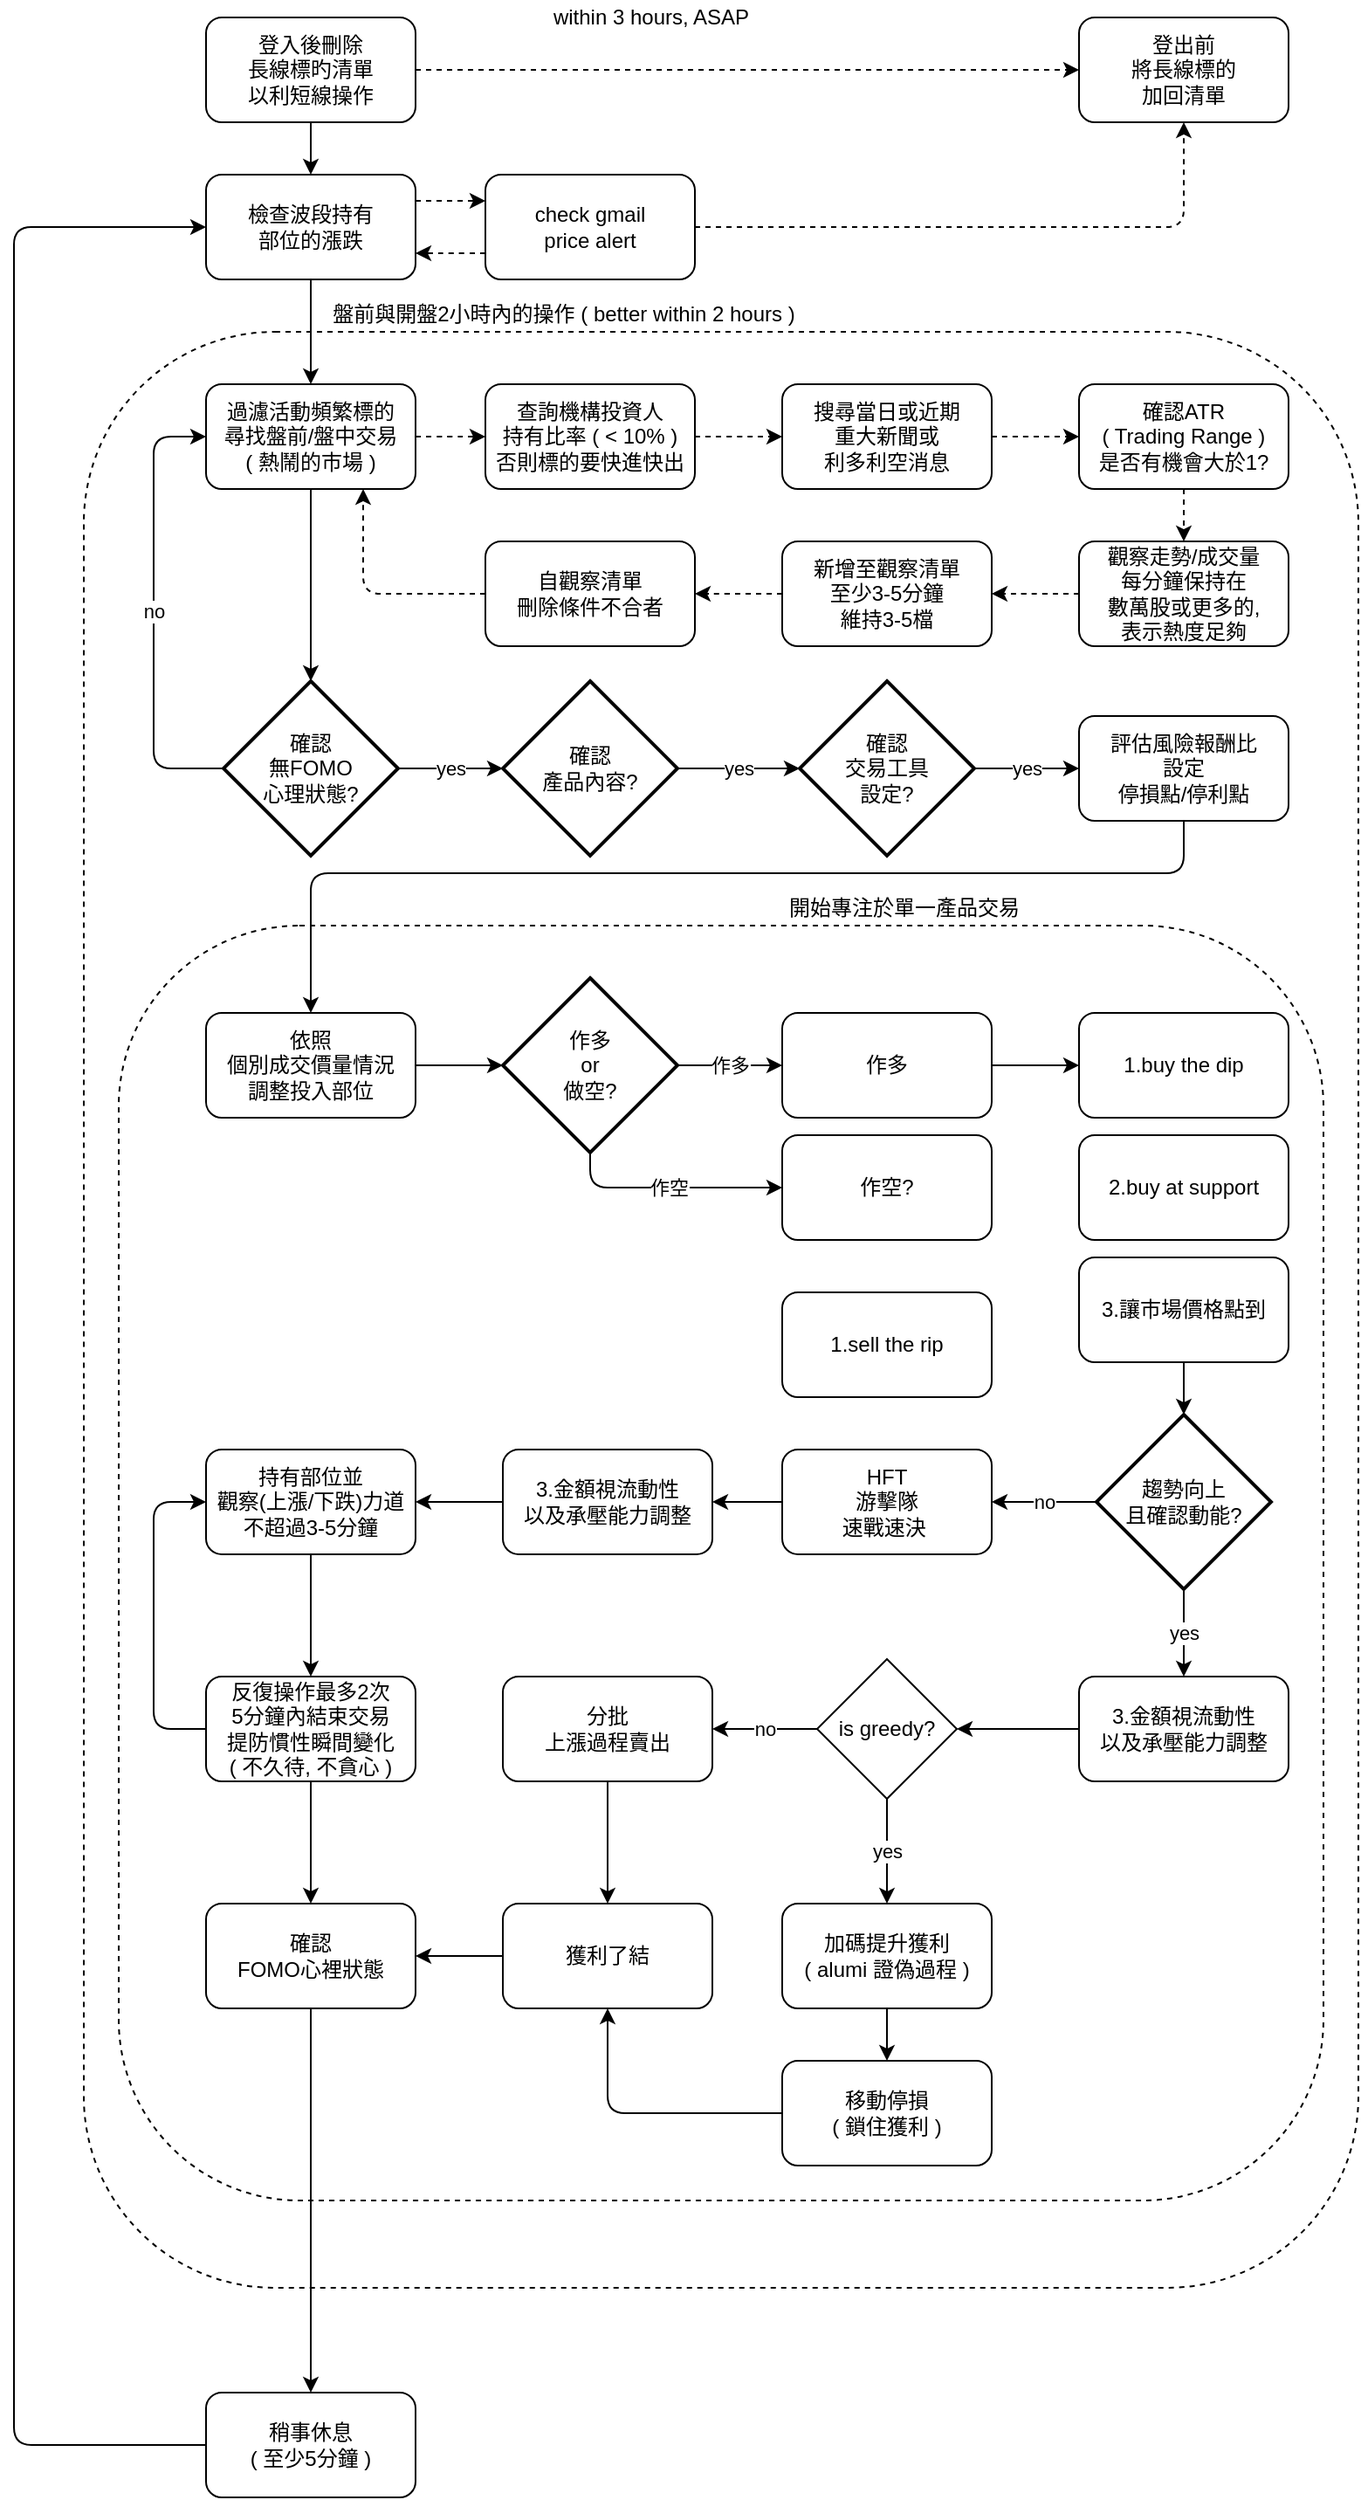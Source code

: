 <mxfile version="14.8.3" type="device" pages="2"><diagram id="2W2IRHp-vWOM0x0aQLfi" name="US day-trade"><mxGraphModel dx="830" dy="534" grid="1" gridSize="10" guides="1" tooltips="1" connect="1" arrows="1" fold="1" page="1" pageScale="1" pageWidth="827" pageHeight="1169" math="0" shadow="0"><root><mxCell id="0"/><mxCell id="1" parent="0"/><mxCell id="skBQHpanSOeN_9HQ8_Ik-58" value="" style="rounded=1;whiteSpace=wrap;html=1;dashed=1;" parent="1" vertex="1"><mxGeometry x="70" y="200" width="730" height="1120" as="geometry"/></mxCell><mxCell id="skBQHpanSOeN_9HQ8_Ik-55" value="" style="rounded=1;whiteSpace=wrap;html=1;dashed=1;" parent="1" vertex="1"><mxGeometry x="90" y="540" width="690" height="730" as="geometry"/></mxCell><mxCell id="skBQHpanSOeN_9HQ8_Ik-1" value="過濾活動頻繁標的&lt;br&gt;尋找盤前/盤中交易&lt;br&gt;( 熱鬧的市場 )&lt;br&gt;" style="rounded=1;whiteSpace=wrap;html=1;" parent="1" vertex="1"><mxGeometry x="140" y="230" width="120" height="60" as="geometry"/></mxCell><mxCell id="skBQHpanSOeN_9HQ8_Ik-2" value="登出前&lt;br&gt;將長線標的&lt;br&gt;加回清單" style="rounded=1;whiteSpace=wrap;html=1;" parent="1" vertex="1"><mxGeometry x="640" y="20" width="120" height="60" as="geometry"/></mxCell><mxCell id="skBQHpanSOeN_9HQ8_Ik-3" value="登入後刪除&lt;br&gt;長線標旳清單&lt;br&gt;以利短線操作" style="rounded=1;whiteSpace=wrap;html=1;" parent="1" vertex="1"><mxGeometry x="140" y="20" width="120" height="60" as="geometry"/></mxCell><mxCell id="skBQHpanSOeN_9HQ8_Ik-4" value="" style="edgeStyle=elbowEdgeStyle;elbow=horizontal;endArrow=classic;html=1;exitX=0.5;exitY=1;exitDx=0;exitDy=0;entryX=0.5;entryY=0;entryDx=0;entryDy=0;" parent="1" source="skBQHpanSOeN_9HQ8_Ik-3" target="skBQHpanSOeN_9HQ8_Ik-11" edge="1"><mxGeometry width="50" height="50" relative="1" as="geometry"><mxPoint x="330" y="160" as="sourcePoint"/><mxPoint x="380" y="110" as="targetPoint"/></mxGeometry></mxCell><mxCell id="skBQHpanSOeN_9HQ8_Ik-5" value="查詢機構投資人&lt;br&gt;持有比率 ( &amp;lt; 10% )&lt;br&gt;否則標的要快進快出" style="rounded=1;whiteSpace=wrap;html=1;" parent="1" vertex="1"><mxGeometry x="300" y="230" width="120" height="60" as="geometry"/></mxCell><mxCell id="skBQHpanSOeN_9HQ8_Ik-6" value="" style="edgeStyle=elbowEdgeStyle;elbow=horizontal;endArrow=classic;html=1;dashed=1;" parent="1" source="skBQHpanSOeN_9HQ8_Ik-1" target="skBQHpanSOeN_9HQ8_Ik-5" edge="1"><mxGeometry width="50" height="50" relative="1" as="geometry"><mxPoint x="199.67" y="220" as="sourcePoint"/><mxPoint x="199.67" y="260" as="targetPoint"/></mxGeometry></mxCell><mxCell id="skBQHpanSOeN_9HQ8_Ik-7" value="搜尋當日或近期&lt;br&gt;重大新聞或&lt;br&gt;利多利空消息" style="rounded=1;whiteSpace=wrap;html=1;" parent="1" vertex="1"><mxGeometry x="470" y="230" width="120" height="60" as="geometry"/></mxCell><mxCell id="skBQHpanSOeN_9HQ8_Ik-8" value="" style="edgeStyle=elbowEdgeStyle;elbow=vertical;endArrow=classic;html=1;exitX=1;exitY=0.5;exitDx=0;exitDy=0;dashed=1;" parent="1" source="skBQHpanSOeN_9HQ8_Ik-5" target="skBQHpanSOeN_9HQ8_Ik-7" edge="1"><mxGeometry width="50" height="50" relative="1" as="geometry"><mxPoint x="209.663" y="410" as="sourcePoint"/><mxPoint x="209.663" y="450" as="targetPoint"/></mxGeometry></mxCell><mxCell id="skBQHpanSOeN_9HQ8_Ik-9" value="確認ATR&lt;br&gt;( Trading Range )&lt;br&gt;是否有機會大於1?" style="rounded=1;whiteSpace=wrap;html=1;" parent="1" vertex="1"><mxGeometry x="640" y="230" width="120" height="60" as="geometry"/></mxCell><mxCell id="skBQHpanSOeN_9HQ8_Ik-10" value="" style="edgeStyle=elbowEdgeStyle;elbow=horizontal;endArrow=classic;html=1;entryX=0;entryY=0.5;entryDx=0;entryDy=0;dashed=1;" parent="1" source="skBQHpanSOeN_9HQ8_Ik-7" target="skBQHpanSOeN_9HQ8_Ik-9" edge="1"><mxGeometry width="50" height="50" relative="1" as="geometry"><mxPoint x="209.663" y="510" as="sourcePoint"/><mxPoint x="209.663" y="550" as="targetPoint"/><Array as="points"><mxPoint x="600" y="260"/></Array></mxGeometry></mxCell><mxCell id="skBQHpanSOeN_9HQ8_Ik-11" value="檢查波段持有&lt;br&gt;部位的漲跌" style="rounded=1;whiteSpace=wrap;html=1;" parent="1" vertex="1"><mxGeometry x="140" y="110" width="120" height="60" as="geometry"/></mxCell><mxCell id="skBQHpanSOeN_9HQ8_Ik-12" value="" style="edgeStyle=elbowEdgeStyle;elbow=horizontal;endArrow=classic;html=1;dashed=1;" parent="1" source="skBQHpanSOeN_9HQ8_Ik-9" target="skBQHpanSOeN_9HQ8_Ik-13" edge="1"><mxGeometry width="50" height="50" relative="1" as="geometry"><mxPoint x="219.67" y="610" as="sourcePoint"/><mxPoint x="219.67" y="650" as="targetPoint"/><Array as="points"><mxPoint x="700" y="350"/></Array></mxGeometry></mxCell><mxCell id="skBQHpanSOeN_9HQ8_Ik-13" value="觀察走勢/成交量&lt;br&gt;每分鐘保持在&lt;br&gt;數萬股或更多的,&lt;br&gt;表示熱度足夠" style="rounded=1;whiteSpace=wrap;html=1;" parent="1" vertex="1"><mxGeometry x="640" y="320" width="120" height="60" as="geometry"/></mxCell><mxCell id="skBQHpanSOeN_9HQ8_Ik-15" value="新增至觀察清單&lt;br&gt;至少3-5分鐘&lt;br&gt;維持3-5檔" style="rounded=1;whiteSpace=wrap;html=1;" parent="1" vertex="1"><mxGeometry x="470" y="320" width="120" height="60" as="geometry"/></mxCell><mxCell id="skBQHpanSOeN_9HQ8_Ik-17" value="依照&lt;br&gt;個別成交價量情況&lt;br&gt;調整投入部位" style="rounded=1;whiteSpace=wrap;html=1;" parent="1" vertex="1"><mxGeometry x="140" y="590" width="120" height="60" as="geometry"/></mxCell><mxCell id="skBQHpanSOeN_9HQ8_Ik-19" value="作多" style="rounded=1;whiteSpace=wrap;html=1;" parent="1" vertex="1"><mxGeometry x="470" y="590" width="120" height="60" as="geometry"/></mxCell><mxCell id="skBQHpanSOeN_9HQ8_Ik-20" value="作多&lt;br&gt;or&lt;br&gt;做空?" style="strokeWidth=2;html=1;shape=mxgraph.flowchart.decision;whiteSpace=wrap;" parent="1" vertex="1"><mxGeometry x="310" y="570" width="100" height="100" as="geometry"/></mxCell><mxCell id="skBQHpanSOeN_9HQ8_Ik-21" value="" style="edgeStyle=elbowEdgeStyle;elbow=horizontal;endArrow=classic;html=1;entryX=0;entryY=0.5;entryDx=0;entryDy=0;entryPerimeter=0;" parent="1" source="skBQHpanSOeN_9HQ8_Ik-17" target="skBQHpanSOeN_9HQ8_Ik-20" edge="1"><mxGeometry width="50" height="50" relative="1" as="geometry"><mxPoint x="210" y="560" as="sourcePoint"/><mxPoint x="210" y="600" as="targetPoint"/><Array as="points"><mxPoint x="209.67" y="620"/></Array></mxGeometry></mxCell><mxCell id="skBQHpanSOeN_9HQ8_Ik-22" value="作空" style="edgeStyle=elbowEdgeStyle;elbow=horizontal;endArrow=classic;html=1;exitX=0.5;exitY=1;exitDx=0;exitDy=0;exitPerimeter=0;startArrow=none;entryX=0;entryY=0.5;entryDx=0;entryDy=0;" parent="1" source="skBQHpanSOeN_9HQ8_Ik-20" target="skBQHpanSOeN_9HQ8_Ik-24" edge="1"><mxGeometry width="50" height="50" relative="1" as="geometry"><mxPoint x="220" y="640" as="sourcePoint"/><mxPoint x="360" y="530" as="targetPoint"/><Array as="points"><mxPoint x="360" y="700"/><mxPoint x="520" y="530"/></Array></mxGeometry></mxCell><mxCell id="skBQHpanSOeN_9HQ8_Ik-23" value="作多" style="edgeStyle=elbowEdgeStyle;elbow=horizontal;endArrow=classic;html=1;startArrow=none;exitX=1;exitY=0.5;exitDx=0;exitDy=0;exitPerimeter=0;" parent="1" source="skBQHpanSOeN_9HQ8_Ik-20" target="skBQHpanSOeN_9HQ8_Ik-19" edge="1"><mxGeometry width="50" height="50" relative="1" as="geometry"><mxPoint x="480" y="610" as="sourcePoint"/><mxPoint x="470" y="510" as="targetPoint"/><Array as="points"><mxPoint x="460" y="620"/></Array></mxGeometry></mxCell><mxCell id="skBQHpanSOeN_9HQ8_Ik-26" value="1.buy the dip" style="rounded=1;whiteSpace=wrap;html=1;" parent="1" vertex="1"><mxGeometry x="640" y="590" width="120" height="60" as="geometry"/></mxCell><mxCell id="skBQHpanSOeN_9HQ8_Ik-27" value="2.buy at support" style="rounded=1;whiteSpace=wrap;html=1;" parent="1" vertex="1"><mxGeometry x="640" y="660" width="120" height="60" as="geometry"/></mxCell><mxCell id="skBQHpanSOeN_9HQ8_Ik-28" value="3.讓市場價格點到" style="rounded=1;whiteSpace=wrap;html=1;" parent="1" vertex="1"><mxGeometry x="640" y="730" width="120" height="60" as="geometry"/></mxCell><mxCell id="skBQHpanSOeN_9HQ8_Ik-29" value="" style="edgeStyle=elbowEdgeStyle;elbow=vertical;endArrow=classic;html=1;exitX=1;exitY=0.5;exitDx=0;exitDy=0;" parent="1" source="skBQHpanSOeN_9HQ8_Ik-19" target="skBQHpanSOeN_9HQ8_Ik-26" edge="1"><mxGeometry width="50" height="50" relative="1" as="geometry"><mxPoint x="220" y="360" as="sourcePoint"/><mxPoint x="680" y="510" as="targetPoint"/><Array as="points"><mxPoint x="700" y="620"/></Array></mxGeometry></mxCell><mxCell id="skBQHpanSOeN_9HQ8_Ik-30" value="持有部位並&lt;br&gt;觀察(上漲/下跌)力道&lt;br&gt;不超過3-5分鐘" style="rounded=1;whiteSpace=wrap;html=1;" parent="1" vertex="1"><mxGeometry x="140" y="840" width="120" height="60" as="geometry"/></mxCell><mxCell id="skBQHpanSOeN_9HQ8_Ik-31" value="" style="edgeStyle=elbowEdgeStyle;elbow=horizontal;endArrow=classic;html=1;exitX=0.5;exitY=1;exitDx=0;exitDy=0;" parent="1" source="skBQHpanSOeN_9HQ8_Ik-28" target="VhhBP-Niib41JX8jMxsJ-1" edge="1"><mxGeometry width="50" height="50" relative="1" as="geometry"><mxPoint x="199.83" y="650" as="sourcePoint"/><mxPoint x="260" y="670" as="targetPoint"/><Array as="points"><mxPoint x="700" y="860"/></Array></mxGeometry></mxCell><mxCell id="skBQHpanSOeN_9HQ8_Ik-32" value="HFT&lt;br&gt;游擊隊&lt;br&gt;速戰速決&amp;nbsp;" style="rounded=1;whiteSpace=wrap;html=1;" parent="1" vertex="1"><mxGeometry x="470" y="840" width="120" height="60" as="geometry"/></mxCell><mxCell id="skBQHpanSOeN_9HQ8_Ik-33" value="分批&lt;br&gt;上漲過程賣出" style="rounded=1;whiteSpace=wrap;html=1;" parent="1" vertex="1"><mxGeometry x="310" y="970" width="120" height="60" as="geometry"/></mxCell><mxCell id="skBQHpanSOeN_9HQ8_Ik-34" value="" style="edgeStyle=elbowEdgeStyle;elbow=vertical;endArrow=classic;html=1;entryX=1;entryY=0.5;entryDx=0;entryDy=0;" parent="1" source="skBQHpanSOeN_9HQ8_Ik-32" target="VhhBP-Niib41JX8jMxsJ-7" edge="1"><mxGeometry width="50" height="50" relative="1" as="geometry"><mxPoint x="360" y="820" as="sourcePoint"/><mxPoint x="420" y="790" as="targetPoint"/><Array as="points"/></mxGeometry></mxCell><mxCell id="skBQHpanSOeN_9HQ8_Ik-35" value="3.金額視流動性&lt;br&gt;以及承壓能力調整" style="rounded=1;whiteSpace=wrap;html=1;" parent="1" vertex="1"><mxGeometry x="640" y="970" width="120" height="60" as="geometry"/></mxCell><mxCell id="skBQHpanSOeN_9HQ8_Ik-24" value="作空?" style="rounded=1;whiteSpace=wrap;html=1;" parent="1" vertex="1"><mxGeometry x="470" y="660" width="120" height="60" as="geometry"/></mxCell><mxCell id="skBQHpanSOeN_9HQ8_Ik-37" value="" style="edgeStyle=elbowEdgeStyle;elbow=horizontal;endArrow=classic;html=1;exitX=1;exitY=0.5;exitDx=0;exitDy=0;entryX=0;entryY=0.5;entryDx=0;entryDy=0;dashed=1;" parent="1" source="skBQHpanSOeN_9HQ8_Ik-3" target="skBQHpanSOeN_9HQ8_Ik-2" edge="1"><mxGeometry width="50" height="50" relative="1" as="geometry"><mxPoint x="210" y="90" as="sourcePoint"/><mxPoint x="210" y="130" as="targetPoint"/></mxGeometry></mxCell><mxCell id="skBQHpanSOeN_9HQ8_Ik-40" value="自觀察清單&lt;br&gt;刪除條件不合者" style="rounded=1;whiteSpace=wrap;html=1;" parent="1" vertex="1"><mxGeometry x="300" y="320" width="120" height="60" as="geometry"/></mxCell><mxCell id="skBQHpanSOeN_9HQ8_Ik-41" value="" style="edgeStyle=elbowEdgeStyle;elbow=horizontal;endArrow=classic;html=1;entryX=1;entryY=0.5;entryDx=0;entryDy=0;dashed=1;exitX=0;exitY=0.5;exitDx=0;exitDy=0;" parent="1" source="skBQHpanSOeN_9HQ8_Ik-13" target="skBQHpanSOeN_9HQ8_Ik-15" edge="1"><mxGeometry width="50" height="50" relative="1" as="geometry"><mxPoint x="600" y="270" as="sourcePoint"/><mxPoint x="640" y="270" as="targetPoint"/><Array as="points"><mxPoint x="610" y="340"/></Array></mxGeometry></mxCell><mxCell id="skBQHpanSOeN_9HQ8_Ik-42" value="" style="edgeStyle=elbowEdgeStyle;elbow=horizontal;endArrow=classic;html=1;dashed=1;exitX=0;exitY=0.5;exitDx=0;exitDy=0;" parent="1" source="skBQHpanSOeN_9HQ8_Ik-15" target="skBQHpanSOeN_9HQ8_Ik-40" edge="1"><mxGeometry width="50" height="50" relative="1" as="geometry"><mxPoint x="480" y="430" as="sourcePoint"/><mxPoint x="600" y="360" as="targetPoint"/><Array as="points"><mxPoint x="430" y="350"/></Array></mxGeometry></mxCell><mxCell id="skBQHpanSOeN_9HQ8_Ik-43" value="" style="edgeStyle=elbowEdgeStyle;elbow=horizontal;endArrow=classic;html=1;dashed=1;exitX=0;exitY=0.5;exitDx=0;exitDy=0;entryX=0.75;entryY=1;entryDx=0;entryDy=0;" parent="1" source="skBQHpanSOeN_9HQ8_Ik-40" target="skBQHpanSOeN_9HQ8_Ik-1" edge="1"><mxGeometry width="50" height="50" relative="1" as="geometry"><mxPoint x="470" y="270" as="sourcePoint"/><mxPoint x="430" y="270" as="targetPoint"/><Array as="points"><mxPoint x="230" y="240"/></Array></mxGeometry></mxCell><mxCell id="skBQHpanSOeN_9HQ8_Ik-45" value="反復操作最多2次&lt;br&gt;5分鐘內結束交易&lt;br&gt;提防慣性瞬間變化&lt;br&gt;( 不久待, 不貪心 )" style="rounded=1;whiteSpace=wrap;html=1;" parent="1" vertex="1"><mxGeometry x="140" y="970" width="120" height="60" as="geometry"/></mxCell><mxCell id="skBQHpanSOeN_9HQ8_Ik-47" value="" style="edgeStyle=elbowEdgeStyle;elbow=horizontal;endArrow=classic;html=1;exitX=0;exitY=0.5;exitDx=0;exitDy=0;" parent="1" source="skBQHpanSOeN_9HQ8_Ik-45" target="skBQHpanSOeN_9HQ8_Ik-30" edge="1"><mxGeometry width="50" height="50" relative="1" as="geometry"><mxPoint x="270" y="730" as="sourcePoint"/><mxPoint x="470" y="700" as="targetPoint"/><Array as="points"><mxPoint x="110" y="720"/></Array></mxGeometry></mxCell><mxCell id="skBQHpanSOeN_9HQ8_Ik-48" value="稍事休息&lt;br&gt;( 至少5分鐘 )" style="rounded=1;whiteSpace=wrap;html=1;" parent="1" vertex="1"><mxGeometry x="140" y="1380" width="120" height="60" as="geometry"/></mxCell><mxCell id="skBQHpanSOeN_9HQ8_Ik-49" value="" style="edgeStyle=elbowEdgeStyle;elbow=horizontal;endArrow=classic;html=1;exitX=0.5;exitY=1;exitDx=0;exitDy=0;" parent="1" source="skBQHpanSOeN_9HQ8_Ik-45" target="VhhBP-Niib41JX8jMxsJ-15" edge="1"><mxGeometry width="50" height="50" relative="1" as="geometry"><mxPoint x="210" y="760" as="sourcePoint"/><mxPoint x="200" y="980" as="targetPoint"/><Array as="points"/></mxGeometry></mxCell><mxCell id="skBQHpanSOeN_9HQ8_Ik-50" value="" style="edgeStyle=elbowEdgeStyle;elbow=horizontal;endArrow=classic;html=1;entryX=0;entryY=0.5;entryDx=0;entryDy=0;exitX=0;exitY=0.5;exitDx=0;exitDy=0;" parent="1" source="skBQHpanSOeN_9HQ8_Ik-48" target="skBQHpanSOeN_9HQ8_Ik-11" edge="1"><mxGeometry width="50" height="50" relative="1" as="geometry"><mxPoint x="150" y="650" as="sourcePoint"/><mxPoint x="150" y="450" as="targetPoint"/><Array as="points"><mxPoint x="30" y="480"/></Array></mxGeometry></mxCell><mxCell id="skBQHpanSOeN_9HQ8_Ik-51" value="" style="edgeStyle=elbowEdgeStyle;elbow=horizontal;endArrow=classic;html=1;entryX=0.5;entryY=0;entryDx=0;entryDy=0;" parent="1" source="skBQHpanSOeN_9HQ8_Ik-11" target="skBQHpanSOeN_9HQ8_Ik-1" edge="1"><mxGeometry width="50" height="50" relative="1" as="geometry"><mxPoint x="210" y="90" as="sourcePoint"/><mxPoint x="210" y="120" as="targetPoint"/></mxGeometry></mxCell><mxCell id="skBQHpanSOeN_9HQ8_Ik-53" value="" style="edgeStyle=elbowEdgeStyle;elbow=horizontal;endArrow=classic;html=1;exitX=0.5;exitY=1;exitDx=0;exitDy=0;" parent="1" source="skBQHpanSOeN_9HQ8_Ik-1" target="C_OK-YuIfiXgKfMNKGLl-3" edge="1"><mxGeometry width="50" height="50" relative="1" as="geometry"><mxPoint x="210" y="210" as="sourcePoint"/><mxPoint x="200" y="400" as="targetPoint"/></mxGeometry></mxCell><mxCell id="skBQHpanSOeN_9HQ8_Ik-56" value="開始專注於單一產品交易" style="text;html=1;strokeColor=none;fillColor=none;align=center;verticalAlign=middle;whiteSpace=wrap;rounded=0;" parent="1" vertex="1"><mxGeometry x="470" y="520" width="140" height="20" as="geometry"/></mxCell><mxCell id="skBQHpanSOeN_9HQ8_Ik-59" value="盤前與開盤2小時內的操作 ( better within 2 hours )" style="text;html=1;strokeColor=none;fillColor=none;align=center;verticalAlign=middle;whiteSpace=wrap;rounded=0;dashed=1;" parent="1" vertex="1"><mxGeometry x="210" y="180" width="270" height="20" as="geometry"/></mxCell><mxCell id="skBQHpanSOeN_9HQ8_Ik-60" value="check gmail&lt;br&gt;price alert" style="rounded=1;whiteSpace=wrap;html=1;" parent="1" vertex="1"><mxGeometry x="300" y="110" width="120" height="60" as="geometry"/></mxCell><mxCell id="skBQHpanSOeN_9HQ8_Ik-61" value="" style="edgeStyle=elbowEdgeStyle;elbow=vertical;endArrow=classic;html=1;exitX=1;exitY=0.25;exitDx=0;exitDy=0;dashed=1;entryX=0;entryY=0.25;entryDx=0;entryDy=0;" parent="1" source="skBQHpanSOeN_9HQ8_Ik-11" target="skBQHpanSOeN_9HQ8_Ik-60" edge="1"><mxGeometry width="50" height="50" relative="1" as="geometry"><mxPoint x="430" y="270" as="sourcePoint"/><mxPoint x="310" y="125" as="targetPoint"/><Array as="points"><mxPoint x="280" y="125"/></Array></mxGeometry></mxCell><mxCell id="skBQHpanSOeN_9HQ8_Ik-62" value="" style="edgeStyle=elbowEdgeStyle;elbow=vertical;endArrow=classic;html=1;exitX=0;exitY=0.75;exitDx=0;exitDy=0;dashed=1;entryX=1;entryY=0.75;entryDx=0;entryDy=0;" parent="1" source="skBQHpanSOeN_9HQ8_Ik-60" target="skBQHpanSOeN_9HQ8_Ik-11" edge="1"><mxGeometry width="50" height="50" relative="1" as="geometry"><mxPoint x="270" y="135" as="sourcePoint"/><mxPoint x="310" y="135" as="targetPoint"/><Array as="points"><mxPoint x="280" y="155"/></Array></mxGeometry></mxCell><mxCell id="skBQHpanSOeN_9HQ8_Ik-63" value="" style="edgeStyle=elbowEdgeStyle;elbow=vertical;endArrow=classic;html=1;exitX=1;exitY=0.5;exitDx=0;exitDy=0;dashed=1;entryX=0.5;entryY=1;entryDx=0;entryDy=0;" parent="1" source="skBQHpanSOeN_9HQ8_Ik-60" target="skBQHpanSOeN_9HQ8_Ik-2" edge="1"><mxGeometry width="50" height="50" relative="1" as="geometry"><mxPoint x="270" y="135" as="sourcePoint"/><mxPoint x="310" y="135" as="targetPoint"/><Array as="points"><mxPoint x="450" y="140"/></Array></mxGeometry></mxCell><mxCell id="_6fpKBOjLZMXCEf4Lv_I-1" value="1.sell the rip" style="rounded=1;whiteSpace=wrap;html=1;" parent="1" vertex="1"><mxGeometry x="470" y="750" width="120" height="60" as="geometry"/></mxCell><mxCell id="C_OK-YuIfiXgKfMNKGLl-2" value="yes" style="edgeStyle=elbowEdgeStyle;elbow=horizontal;endArrow=classic;html=1;exitX=1;exitY=0.5;exitDx=0;exitDy=0;exitPerimeter=0;" parent="1" source="C_OK-YuIfiXgKfMNKGLl-3" target="VhhBP-Niib41JX8jMxsJ-23" edge="1"><mxGeometry width="50" height="50" relative="1" as="geometry"><mxPoint x="210" y="300" as="sourcePoint"/><mxPoint x="210" y="420" as="targetPoint"/></mxGeometry></mxCell><mxCell id="C_OK-YuIfiXgKfMNKGLl-3" value="確認&lt;br&gt;無FOMO&lt;br&gt;心理狀態?" style="strokeWidth=2;html=1;shape=mxgraph.flowchart.decision;whiteSpace=wrap;" parent="1" vertex="1"><mxGeometry x="150" y="400" width="100" height="100" as="geometry"/></mxCell><mxCell id="C_OK-YuIfiXgKfMNKGLl-4" value="no" style="edgeStyle=elbowEdgeStyle;elbow=horizontal;endArrow=classic;html=1;entryX=0;entryY=0.5;entryDx=0;entryDy=0;exitX=0;exitY=0.5;exitDx=0;exitDy=0;exitPerimeter=0;" parent="1" source="C_OK-YuIfiXgKfMNKGLl-3" target="skBQHpanSOeN_9HQ8_Ik-1" edge="1"><mxGeometry width="50" height="50" relative="1" as="geometry"><mxPoint x="210" y="510" as="sourcePoint"/><mxPoint x="210" y="600" as="targetPoint"/><Array as="points"><mxPoint x="110" y="360"/></Array></mxGeometry></mxCell><mxCell id="W_NOA3347FtvShPqdSyt-1" value="評估風險報酬比&lt;br&gt;設定&lt;br&gt;停損點/停利點&lt;br&gt;" style="rounded=1;whiteSpace=wrap;html=1;" parent="1" vertex="1"><mxGeometry x="640" y="420" width="120" height="60" as="geometry"/></mxCell><mxCell id="eWIeHxmlQqAwC8VUloCX-1" value="within 3 hours, ASAP" style="text;html=1;strokeColor=none;fillColor=none;align=center;verticalAlign=middle;whiteSpace=wrap;rounded=0;dashed=1;" parent="1" vertex="1"><mxGeometry x="320" y="10" width="150" height="20" as="geometry"/></mxCell><mxCell id="VhhBP-Niib41JX8jMxsJ-1" value="趨勢向上&lt;br&gt;且確認動能?" style="strokeWidth=2;html=1;shape=mxgraph.flowchart.decision;whiteSpace=wrap;" vertex="1" parent="1"><mxGeometry x="650" y="820" width="100" height="100" as="geometry"/></mxCell><mxCell id="VhhBP-Niib41JX8jMxsJ-2" value="no" style="edgeStyle=elbowEdgeStyle;elbow=horizontal;endArrow=classic;html=1;exitX=0;exitY=0.5;exitDx=0;exitDy=0;exitPerimeter=0;" edge="1" parent="1" source="VhhBP-Niib41JX8jMxsJ-1" target="skBQHpanSOeN_9HQ8_Ik-32"><mxGeometry width="50" height="50" relative="1" as="geometry"><mxPoint x="210" y="660" as="sourcePoint"/><mxPoint x="270" y="670" as="targetPoint"/><Array as="points"/></mxGeometry></mxCell><mxCell id="VhhBP-Niib41JX8jMxsJ-5" value="yes" style="edgeStyle=elbowEdgeStyle;elbow=vertical;endArrow=classic;html=1;entryX=0.5;entryY=0;entryDx=0;entryDy=0;" edge="1" parent="1" target="skBQHpanSOeN_9HQ8_Ik-35"><mxGeometry width="50" height="50" relative="1" as="geometry"><mxPoint x="700" y="920" as="sourcePoint"/><mxPoint x="650" y="630" as="targetPoint"/><Array as="points"><mxPoint x="650" y="960"/></Array></mxGeometry></mxCell><mxCell id="VhhBP-Niib41JX8jMxsJ-6" value="" style="edgeStyle=elbowEdgeStyle;elbow=vertical;endArrow=classic;html=1;" edge="1" parent="1" source="skBQHpanSOeN_9HQ8_Ik-30" target="skBQHpanSOeN_9HQ8_Ik-45"><mxGeometry width="50" height="50" relative="1" as="geometry"><mxPoint x="480" y="880" as="sourcePoint"/><mxPoint x="200" y="950" as="targetPoint"/><Array as="points"><mxPoint x="260" y="870"/></Array></mxGeometry></mxCell><mxCell id="VhhBP-Niib41JX8jMxsJ-7" value="3.金額視流動性&lt;br&gt;以及承壓能力調整" style="rounded=1;whiteSpace=wrap;html=1;" vertex="1" parent="1"><mxGeometry x="310" y="840" width="120" height="60" as="geometry"/></mxCell><mxCell id="VhhBP-Niib41JX8jMxsJ-9" value="" style="edgeStyle=elbowEdgeStyle;elbow=vertical;endArrow=classic;html=1;entryX=1;entryY=0.5;entryDx=0;entryDy=0;exitX=0;exitY=0.5;exitDx=0;exitDy=0;" edge="1" parent="1" source="VhhBP-Niib41JX8jMxsJ-7" target="skBQHpanSOeN_9HQ8_Ik-30"><mxGeometry width="50" height="50" relative="1" as="geometry"><mxPoint x="540" y="850" as="sourcePoint"/><mxPoint x="430" y="800" as="targetPoint"/><Array as="points"/></mxGeometry></mxCell><mxCell id="VhhBP-Niib41JX8jMxsJ-10" value="加碼提升獲利&lt;br&gt;( alumi 證偽過程 )" style="rounded=1;whiteSpace=wrap;html=1;" vertex="1" parent="1"><mxGeometry x="470" y="1100" width="120" height="60" as="geometry"/></mxCell><mxCell id="VhhBP-Niib41JX8jMxsJ-11" value="is greedy?" style="rhombus;whiteSpace=wrap;html=1;" vertex="1" parent="1"><mxGeometry x="490" y="960" width="80" height="80" as="geometry"/></mxCell><mxCell id="VhhBP-Niib41JX8jMxsJ-12" value="yes" style="edgeStyle=elbowEdgeStyle;elbow=vertical;endArrow=classic;html=1;" edge="1" parent="1" source="VhhBP-Niib41JX8jMxsJ-11"><mxGeometry width="50" height="50" relative="1" as="geometry"><mxPoint x="710" y="930" as="sourcePoint"/><mxPoint x="530" y="1100" as="targetPoint"/><Array as="points"><mxPoint x="480" y="1080"/></Array></mxGeometry></mxCell><mxCell id="VhhBP-Niib41JX8jMxsJ-13" value="no" style="edgeStyle=elbowEdgeStyle;elbow=vertical;endArrow=classic;html=1;entryX=1;entryY=0.5;entryDx=0;entryDy=0;exitX=0;exitY=0.5;exitDx=0;exitDy=0;" edge="1" parent="1" source="VhhBP-Niib41JX8jMxsJ-11" target="skBQHpanSOeN_9HQ8_Ik-33"><mxGeometry width="50" height="50" relative="1" as="geometry"><mxPoint x="540" y="1110" as="sourcePoint"/><mxPoint x="440" y="1150" as="targetPoint"/><Array as="points"><mxPoint x="460" y="1000"/></Array></mxGeometry></mxCell><mxCell id="VhhBP-Niib41JX8jMxsJ-14" value="" style="edgeStyle=elbowEdgeStyle;elbow=vertical;endArrow=classic;html=1;entryX=1;entryY=0.5;entryDx=0;entryDy=0;exitX=0;exitY=0.5;exitDx=0;exitDy=0;" edge="1" parent="1" source="skBQHpanSOeN_9HQ8_Ik-35" target="VhhBP-Niib41JX8jMxsJ-11"><mxGeometry width="50" height="50" relative="1" as="geometry"><mxPoint x="480" y="880" as="sourcePoint"/><mxPoint x="440" y="880" as="targetPoint"/><Array as="points"/></mxGeometry></mxCell><mxCell id="VhhBP-Niib41JX8jMxsJ-15" value="確認&lt;br&gt;FOMO心裡狀態" style="rounded=1;whiteSpace=wrap;html=1;" vertex="1" parent="1"><mxGeometry x="140" y="1100" width="120" height="60" as="geometry"/></mxCell><mxCell id="VhhBP-Niib41JX8jMxsJ-16" value="" style="edgeStyle=elbowEdgeStyle;elbow=horizontal;endArrow=classic;html=1;entryX=0.5;entryY=0;entryDx=0;entryDy=0;" edge="1" parent="1" source="VhhBP-Niib41JX8jMxsJ-15" target="skBQHpanSOeN_9HQ8_Ik-48"><mxGeometry width="50" height="50" relative="1" as="geometry"><mxPoint x="210" y="1020" as="sourcePoint"/><mxPoint x="210" y="1110" as="targetPoint"/><Array as="points"/></mxGeometry></mxCell><mxCell id="VhhBP-Niib41JX8jMxsJ-17" value="移動停損&lt;br&gt;( 鎖住獲利 )" style="rounded=1;whiteSpace=wrap;html=1;" vertex="1" parent="1"><mxGeometry x="470" y="1190" width="120" height="60" as="geometry"/></mxCell><mxCell id="VhhBP-Niib41JX8jMxsJ-18" value="" style="edgeStyle=elbowEdgeStyle;elbow=vertical;endArrow=classic;html=1;entryX=0.5;entryY=0;entryDx=0;entryDy=0;" edge="1" parent="1" source="VhhBP-Niib41JX8jMxsJ-10" target="VhhBP-Niib41JX8jMxsJ-17"><mxGeometry width="50" height="50" relative="1" as="geometry"><mxPoint x="650" y="1010" as="sourcePoint"/><mxPoint x="580" y="1010" as="targetPoint"/><Array as="points"/></mxGeometry></mxCell><mxCell id="VhhBP-Niib41JX8jMxsJ-19" value="獲利了結" style="rounded=1;whiteSpace=wrap;html=1;" vertex="1" parent="1"><mxGeometry x="310" y="1100" width="120" height="60" as="geometry"/></mxCell><mxCell id="VhhBP-Niib41JX8jMxsJ-20" value="" style="edgeStyle=elbowEdgeStyle;elbow=horizontal;endArrow=classic;html=1;exitX=0;exitY=0.5;exitDx=0;exitDy=0;" edge="1" parent="1" source="VhhBP-Niib41JX8jMxsJ-19" target="VhhBP-Niib41JX8jMxsJ-15"><mxGeometry width="50" height="50" relative="1" as="geometry"><mxPoint x="210" y="1040" as="sourcePoint"/><mxPoint x="210" y="1110" as="targetPoint"/><Array as="points"/></mxGeometry></mxCell><mxCell id="VhhBP-Niib41JX8jMxsJ-21" value="" style="edgeStyle=elbowEdgeStyle;elbow=horizontal;endArrow=classic;html=1;exitX=0.5;exitY=1;exitDx=0;exitDy=0;" edge="1" parent="1" source="skBQHpanSOeN_9HQ8_Ik-33" target="VhhBP-Niib41JX8jMxsJ-19"><mxGeometry width="50" height="50" relative="1" as="geometry"><mxPoint x="320" y="1140" as="sourcePoint"/><mxPoint x="270" y="1140" as="targetPoint"/><Array as="points"/></mxGeometry></mxCell><mxCell id="VhhBP-Niib41JX8jMxsJ-22" value="" style="edgeStyle=elbowEdgeStyle;elbow=horizontal;endArrow=classic;html=1;exitX=0;exitY=0.5;exitDx=0;exitDy=0;entryX=0.5;entryY=1;entryDx=0;entryDy=0;" edge="1" parent="1" source="VhhBP-Niib41JX8jMxsJ-17" target="VhhBP-Niib41JX8jMxsJ-19"><mxGeometry width="50" height="50" relative="1" as="geometry"><mxPoint x="380" y="1040" as="sourcePoint"/><mxPoint x="380" y="1110" as="targetPoint"/><Array as="points"><mxPoint x="370" y="1200"/></Array></mxGeometry></mxCell><mxCell id="VhhBP-Niib41JX8jMxsJ-23" value="確認&lt;br&gt;產品內容?" style="strokeWidth=2;html=1;shape=mxgraph.flowchart.decision;whiteSpace=wrap;" vertex="1" parent="1"><mxGeometry x="310" y="400" width="100" height="100" as="geometry"/></mxCell><mxCell id="VhhBP-Niib41JX8jMxsJ-24" value="yes" style="edgeStyle=elbowEdgeStyle;elbow=horizontal;endArrow=classic;html=1;entryX=0;entryY=0.5;entryDx=0;entryDy=0;entryPerimeter=0;" edge="1" parent="1" source="VhhBP-Niib41JX8jMxsJ-23" target="VhhBP-Niib41JX8jMxsJ-27"><mxGeometry width="50" height="50" relative="1" as="geometry"><mxPoint x="260" y="460" as="sourcePoint"/><mxPoint x="320" y="460" as="targetPoint"/><mxPoint as="offset"/></mxGeometry></mxCell><mxCell id="VhhBP-Niib41JX8jMxsJ-26" value="" style="edgeStyle=elbowEdgeStyle;elbow=vertical;endArrow=classic;html=1;entryX=0.5;entryY=0;entryDx=0;entryDy=0;" edge="1" parent="1" source="W_NOA3347FtvShPqdSyt-1" target="skBQHpanSOeN_9HQ8_Ik-17"><mxGeometry width="50" height="50" relative="1" as="geometry"><mxPoint x="640" y="540" as="sourcePoint"/><mxPoint x="690" y="490" as="targetPoint"/><Array as="points"><mxPoint x="370" y="510"/></Array></mxGeometry></mxCell><mxCell id="VhhBP-Niib41JX8jMxsJ-27" value="確認&lt;br&gt;交易工具&lt;br&gt;設定?" style="strokeWidth=2;html=1;shape=mxgraph.flowchart.decision;whiteSpace=wrap;" vertex="1" parent="1"><mxGeometry x="480" y="400" width="100" height="100" as="geometry"/></mxCell><mxCell id="VhhBP-Niib41JX8jMxsJ-28" value="yes" style="edgeStyle=elbowEdgeStyle;elbow=horizontal;endArrow=classic;html=1;entryX=0;entryY=0.5;entryDx=0;entryDy=0;" edge="1" parent="1" source="VhhBP-Niib41JX8jMxsJ-27" target="W_NOA3347FtvShPqdSyt-1"><mxGeometry width="50" height="50" relative="1" as="geometry"><mxPoint x="590" y="449.5" as="sourcePoint"/><mxPoint x="650" y="449.5" as="targetPoint"/><mxPoint as="offset"/></mxGeometry></mxCell></root></mxGraphModel></diagram><diagram id="2dSnwpzdGkL1np50eXYA" name="TW trade"><mxGraphModel dx="830" dy="534" grid="1" gridSize="10" guides="1" tooltips="1" connect="1" arrows="1" fold="1" page="1" pageScale="1" pageWidth="827" pageHeight="1169" math="0" shadow="0"><root><mxCell id="BYNCYiQlmRWArpgHuZKF-0"/><mxCell id="BYNCYiQlmRWArpgHuZKF-1" parent="BYNCYiQlmRWArpgHuZKF-0"/><mxCell id="BYNCYiQlmRWArpgHuZKF-2" value="buy &lt;br&gt;or&lt;br&gt;sell?" style="rhombus;whiteSpace=wrap;html=1;" parent="BYNCYiQlmRWArpgHuZKF-1" vertex="1"><mxGeometry x="370" y="160" width="80" height="80" as="geometry"/></mxCell><mxCell id="1oaKPWOtqiagtqHwIMOl-0" value="Start&lt;br&gt;swing trade&lt;br&gt;( pre-market )" style="rounded=1;whiteSpace=wrap;html=1;" parent="BYNCYiQlmRWArpgHuZKF-1" vertex="1"><mxGeometry x="350" y="40" width="120" height="60" as="geometry"/></mxCell><mxCell id="1oaKPWOtqiagtqHwIMOl-1" value="" style="edgeStyle=elbowEdgeStyle;elbow=vertical;endArrow=classic;html=1;exitX=0.5;exitY=1;exitDx=0;exitDy=0;entryX=0.5;entryY=0;entryDx=0;entryDy=0;" parent="BYNCYiQlmRWArpgHuZKF-1" source="1oaKPWOtqiagtqHwIMOl-0" target="BYNCYiQlmRWArpgHuZKF-2" edge="1"><mxGeometry width="50" height="50" relative="1" as="geometry"><mxPoint x="460" y="180" as="sourcePoint"/><mxPoint x="510" y="130" as="targetPoint"/></mxGeometry></mxCell><mxCell id="1oaKPWOtqiagtqHwIMOl-2" value="End&lt;br&gt;swing trade" style="rounded=1;whiteSpace=wrap;html=1;" parent="BYNCYiQlmRWArpgHuZKF-1" vertex="1"><mxGeometry x="350" y="1050" width="120" height="60" as="geometry"/></mxCell><mxCell id="1oaKPWOtqiagtqHwIMOl-3" value="是否鎖碼?" style="rhombus;whiteSpace=wrap;html=1;" parent="BYNCYiQlmRWArpgHuZKF-1" vertex="1"><mxGeometry x="980" y="760" width="80" height="80" as="geometry"/></mxCell><mxCell id="1oaKPWOtqiagtqHwIMOl-4" value="" style="edgeStyle=elbowEdgeStyle;elbow=vertical;endArrow=classic;html=1;exitX=0.5;exitY=1;exitDx=0;exitDy=0;" parent="BYNCYiQlmRWArpgHuZKF-1" target="1oaKPWOtqiagtqHwIMOl-3" edge="1"><mxGeometry width="50" height="50" relative="1" as="geometry"><mxPoint x="1009.5" y="630" as="sourcePoint"/><mxPoint x="1009.5" y="720" as="targetPoint"/></mxGeometry></mxCell><mxCell id="1oaKPWOtqiagtqHwIMOl-5" value="yes" style="edgeStyle=elbowEdgeStyle;elbow=vertical;endArrow=classic;html=1;" parent="BYNCYiQlmRWArpgHuZKF-1" source="1oaKPWOtqiagtqHwIMOl-3" target="1oaKPWOtqiagtqHwIMOl-7" edge="1"><mxGeometry width="50" height="50" relative="1" as="geometry"><mxPoint x="1019.5" y="840" as="sourcePoint"/><mxPoint x="1020" y="930" as="targetPoint"/></mxGeometry></mxCell><mxCell id="1oaKPWOtqiagtqHwIMOl-6" value="no" style="edgeStyle=elbowEdgeStyle;elbow=vertical;endArrow=classic;html=1;" parent="BYNCYiQlmRWArpgHuZKF-1" source="1oaKPWOtqiagtqHwIMOl-3" edge="1"><mxGeometry width="50" height="50" relative="1" as="geometry"><mxPoint x="1060" y="800" as="sourcePoint"/><mxPoint x="1150" y="800" as="targetPoint"/></mxGeometry></mxCell><mxCell id="1oaKPWOtqiagtqHwIMOl-7" value="分點買賣日報&lt;br&gt;基尼係數分析" style="rounded=1;whiteSpace=wrap;html=1;" parent="BYNCYiQlmRWArpgHuZKF-1" vertex="1"><mxGeometry x="960" y="910" width="120" height="60" as="geometry"/></mxCell><mxCell id="1oaKPWOtqiagtqHwIMOl-8" value="buy" style="edgeStyle=elbowEdgeStyle;elbow=vertical;endArrow=classic;html=1;" parent="BYNCYiQlmRWArpgHuZKF-1" source="BYNCYiQlmRWArpgHuZKF-2" edge="1"><mxGeometry width="50" height="50" relative="1" as="geometry"><mxPoint x="370" y="200" as="sourcePoint"/><mxPoint x="290" y="200" as="targetPoint"/></mxGeometry></mxCell><mxCell id="1oaKPWOtqiagtqHwIMOl-9" value="sell" style="edgeStyle=elbowEdgeStyle;elbow=vertical;endArrow=classic;html=1;exitX=1;exitY=0.5;exitDx=0;exitDy=0;" parent="BYNCYiQlmRWArpgHuZKF-1" source="BYNCYiQlmRWArpgHuZKF-2" target="-1MB-PEMc0w3m814yrD_-0" edge="1"><mxGeometry width="50" height="50" relative="1" as="geometry"><mxPoint x="380" y="210" as="sourcePoint"/><mxPoint x="520" y="200" as="targetPoint"/></mxGeometry></mxCell><mxCell id="-1MB-PEMc0w3m814yrD_-0" value="開盤前擬定&lt;br&gt;出售對象&lt;br&gt;價位與數量&lt;br&gt;( 高拋 )" style="rounded=1;whiteSpace=wrap;html=1;" parent="BYNCYiQlmRWArpgHuZKF-1" vertex="1"><mxGeometry x="520" y="170" width="120" height="60" as="geometry"/></mxCell><mxCell id="-1MB-PEMc0w3m814yrD_-1" value="開盤前擬定&lt;br&gt;購買對象&lt;br&gt;價位與數量&lt;br&gt;( 低吸 )" style="rounded=1;whiteSpace=wrap;html=1;" parent="BYNCYiQlmRWArpgHuZKF-1" vertex="1"><mxGeometry x="170" y="170" width="120" height="60" as="geometry"/></mxCell><mxCell id="q1KlcMDtCQhbuohR0W3w-0" value="選定3-5標的" style="rounded=1;whiteSpace=wrap;html=1;" parent="BYNCYiQlmRWArpgHuZKF-1" vertex="1"><mxGeometry x="350" y="320" width="120" height="60" as="geometry"/></mxCell><mxCell id="q1KlcMDtCQhbuohR0W3w-1" value="" style="edgeStyle=elbowEdgeStyle;elbow=vertical;endArrow=classic;html=1;exitX=0.5;exitY=1;exitDx=0;exitDy=0;" parent="BYNCYiQlmRWArpgHuZKF-1" source="-1MB-PEMc0w3m814yrD_-0" target="q1KlcMDtCQhbuohR0W3w-0" edge="1"><mxGeometry width="50" height="50" relative="1" as="geometry"><mxPoint x="510" y="290" as="sourcePoint"/><mxPoint x="510" y="350" as="targetPoint"/><Array as="points"><mxPoint x="500" y="350"/></Array></mxGeometry></mxCell><mxCell id="q1KlcMDtCQhbuohR0W3w-2" value="檢查/設定&lt;br&gt;日K線支撐價位" style="rounded=1;whiteSpace=wrap;html=1;" parent="BYNCYiQlmRWArpgHuZKF-1" vertex="1"><mxGeometry x="676" y="640" width="120" height="60" as="geometry"/></mxCell><mxCell id="q1KlcMDtCQhbuohR0W3w-3" value="" style="edgeStyle=elbowEdgeStyle;elbow=vertical;endArrow=classic;html=1;exitX=0.5;exitY=1;exitDx=0;exitDy=0;" parent="BYNCYiQlmRWArpgHuZKF-1" source="-1MB-PEMc0w3m814yrD_-1" target="q1KlcMDtCQhbuohR0W3w-0" edge="1"><mxGeometry width="50" height="50" relative="1" as="geometry"><mxPoint x="590" y="240" as="sourcePoint"/><mxPoint x="480" y="360" as="targetPoint"/><Array as="points"><mxPoint x="290" y="350"/></Array></mxGeometry></mxCell><mxCell id="bM6ZBvU8OvH7qYRgPAEg-0" value="檢查/設定&lt;br&gt;五檔支撐價位&lt;br&gt;通知" style="rounded=1;whiteSpace=wrap;html=1;" parent="BYNCYiQlmRWArpgHuZKF-1" vertex="1"><mxGeometry x="390" y="724.75" width="120" height="60" as="geometry"/></mxCell><mxCell id="bM6ZBvU8OvH7qYRgPAEg-1" value="基本面研究&lt;br&gt;並&lt;br&gt;新增清單通知&lt;br&gt;" style="rounded=1;whiteSpace=wrap;html=1;" parent="BYNCYiQlmRWArpgHuZKF-1" vertex="1"><mxGeometry x="676" y="725" width="120" height="60" as="geometry"/></mxCell><mxCell id="bM6ZBvU8OvH7qYRgPAEg-2" value="" style="edgeStyle=elbowEdgeStyle;elbow=vertical;endArrow=classic;html=1;exitX=0.5;exitY=1;exitDx=0;exitDy=0;entryX=0.5;entryY=0;entryDx=0;entryDy=0;dashed=1;" parent="BYNCYiQlmRWArpgHuZKF-1" source="q1KlcMDtCQhbuohR0W3w-2" target="bM6ZBvU8OvH7qYRgPAEg-1" edge="1"><mxGeometry width="50" height="50" relative="1" as="geometry"><mxPoint x="105.5" y="580" as="sourcePoint"/><mxPoint x="106" y="670" as="targetPoint"/></mxGeometry></mxCell><mxCell id="bM6ZBvU8OvH7qYRgPAEg-4" value="基本面研究&lt;br&gt;並&lt;br&gt;刪除清單通知" style="rounded=1;whiteSpace=wrap;html=1;" parent="BYNCYiQlmRWArpgHuZKF-1" vertex="1"><mxGeometry x="676" y="809.5" width="120" height="60" as="geometry"/></mxCell><mxCell id="bM6ZBvU8OvH7qYRgPAEg-5" value="" style="edgeStyle=elbowEdgeStyle;elbow=vertical;endArrow=classic;html=1;entryX=0.5;entryY=0;entryDx=0;entryDy=0;dashed=1;exitX=0.5;exitY=1;exitDx=0;exitDy=0;" parent="BYNCYiQlmRWArpgHuZKF-1" source="bM6ZBvU8OvH7qYRgPAEg-1" target="bM6ZBvU8OvH7qYRgPAEg-4" edge="1"><mxGeometry width="50" height="50" relative="1" as="geometry"><mxPoint x="646" y="790" as="sourcePoint"/><mxPoint x="686" y="790" as="targetPoint"/></mxGeometry></mxCell><mxCell id="dFG1bNu9KAc8SozMZLIn-0" value="讓市場價格點到" style="rounded=1;whiteSpace=wrap;html=1;" parent="BYNCYiQlmRWArpgHuZKF-1" vertex="1"><mxGeometry x="520" y="950" width="120" height="60" as="geometry"/></mxCell><mxCell id="dFG1bNu9KAc8SozMZLIn-1" value="" style="edgeStyle=elbowEdgeStyle;elbow=vertical;endArrow=classic;html=1;entryX=0.5;entryY=0;entryDx=0;entryDy=0;" parent="BYNCYiQlmRWArpgHuZKF-1" target="bM6ZBvU8OvH7qYRgPAEg-0" edge="1"><mxGeometry width="50" height="50" relative="1" as="geometry"><mxPoint x="450" y="644.75" as="sourcePoint"/><mxPoint x="516" y="624.75" as="targetPoint"/><Array as="points"><mxPoint x="450" y="684.75"/></Array></mxGeometry></mxCell><mxCell id="dFG1bNu9KAc8SozMZLIn-2" value="" style="edgeStyle=elbowEdgeStyle;elbow=vertical;endArrow=classic;html=1;exitX=1;exitY=0.5;exitDx=0;exitDy=0;dashed=1;" parent="BYNCYiQlmRWArpgHuZKF-1" source="yyfcsbFuxd3Ipu62BhZ1-4" edge="1"><mxGeometry width="50" height="50" relative="1" as="geometry"><mxPoint x="420" y="594.75" as="sourcePoint"/><mxPoint x="520" y="980" as="targetPoint"/><Array as="points"><mxPoint x="510" y="980"/></Array></mxGeometry></mxCell><mxCell id="dFG1bNu9KAc8SozMZLIn-3" value="" style="edgeStyle=elbowEdgeStyle;elbow=vertical;endArrow=classic;html=1;exitX=1;exitY=0.5;exitDx=0;exitDy=0;entryX=0;entryY=0.5;entryDx=0;entryDy=0;" parent="BYNCYiQlmRWArpgHuZKF-1" source="yyfcsbFuxd3Ipu62BhZ1-6" target="yyfcsbFuxd3Ipu62BhZ1-7" edge="1"><mxGeometry width="50" height="50" relative="1" as="geometry"><mxPoint x="410" y="824.75" as="sourcePoint"/><mxPoint x="270" y="860" as="targetPoint"/><Array as="points"><mxPoint x="220" y="590"/></Array></mxGeometry></mxCell><mxCell id="dFG1bNu9KAc8SozMZLIn-5" value="" style="edgeStyle=elbowEdgeStyle;elbow=horizontal;endArrow=classic;html=1;dashed=1;entryX=1;entryY=0.75;entryDx=0;entryDy=0;exitX=0;exitY=0.25;exitDx=0;exitDy=0;" parent="BYNCYiQlmRWArpgHuZKF-1" source="bM6ZBvU8OvH7qYRgPAEg-4" target="bM6ZBvU8OvH7qYRgPAEg-0" edge="1"><mxGeometry width="50" height="50" relative="1" as="geometry"><mxPoint x="556" y="844.75" as="sourcePoint"/><mxPoint x="606" y="794.75" as="targetPoint"/></mxGeometry></mxCell><mxCell id="dFG1bNu9KAc8SozMZLIn-6" value="" style="edgeStyle=elbowEdgeStyle;elbow=horizontal;endArrow=classic;html=1;dashed=1;entryX=0;entryY=0.5;entryDx=0;entryDy=0;exitX=1;exitY=0.25;exitDx=0;exitDy=0;" parent="BYNCYiQlmRWArpgHuZKF-1" source="bM6ZBvU8OvH7qYRgPAEg-0" target="q1KlcMDtCQhbuohR0W3w-2" edge="1"><mxGeometry width="50" height="50" relative="1" as="geometry"><mxPoint x="566" y="714.75" as="sourcePoint"/><mxPoint x="616" y="664.75" as="targetPoint"/></mxGeometry></mxCell><mxCell id="yyfcsbFuxd3Ipu62BhZ1-0" value="綜合整理&lt;br&gt;昨日study &amp;amp;&lt;br&gt;盤前study心得" style="rounded=1;whiteSpace=wrap;html=1;" parent="BYNCYiQlmRWArpgHuZKF-1" vertex="1"><mxGeometry x="550" y="70" width="120" height="60" as="geometry"/></mxCell><mxCell id="yyfcsbFuxd3Ipu62BhZ1-1" value="09:00 - 09:30" style="text;html=1;strokeColor=none;fillColor=none;align=left;verticalAlign=middle;whiteSpace=wrap;rounded=0;" parent="BYNCYiQlmRWArpgHuZKF-1" vertex="1"><mxGeometry x="40" y="440" width="90" height="20" as="geometry"/></mxCell><mxCell id="yyfcsbFuxd3Ipu62BhZ1-2" value="manual&lt;br&gt;intervention" style="rounded=1;whiteSpace=wrap;html=1;" parent="BYNCYiQlmRWArpgHuZKF-1" vertex="1"><mxGeometry x="350" y="440" width="120" height="60" as="geometry"/></mxCell><mxCell id="yyfcsbFuxd3Ipu62BhZ1-3" value="13:00 - 13:30" style="text;html=1;strokeColor=none;fillColor=none;align=left;verticalAlign=middle;whiteSpace=wrap;rounded=0;" parent="BYNCYiQlmRWArpgHuZKF-1" vertex="1"><mxGeometry x="40" y="950" width="90" height="20" as="geometry"/></mxCell><mxCell id="yyfcsbFuxd3Ipu62BhZ1-4" value="manual&lt;br&gt;intervention" style="rounded=1;whiteSpace=wrap;html=1;" parent="BYNCYiQlmRWArpgHuZKF-1" vertex="1"><mxGeometry x="350" y="950" width="120" height="60" as="geometry"/></mxCell><mxCell id="yyfcsbFuxd3Ipu62BhZ1-5" value="盤中" style="text;html=1;strokeColor=none;fillColor=none;align=left;verticalAlign=middle;whiteSpace=wrap;rounded=0;" parent="BYNCYiQlmRWArpgHuZKF-1" vertex="1"><mxGeometry x="10" y="700" width="90" height="20" as="geometry"/></mxCell><mxCell id="yyfcsbFuxd3Ipu62BhZ1-6" value="個股到價通知" style="rounded=1;whiteSpace=wrap;html=1;" parent="BYNCYiQlmRWArpgHuZKF-1" vertex="1"><mxGeometry x="80" y="560" width="120" height="60" as="geometry"/></mxCell><mxCell id="yyfcsbFuxd3Ipu62BhZ1-7" value="檢查五檔&lt;br&gt;內外盤買賣力差&lt;br&gt;1分鐘K線型態" style="rounded=1;whiteSpace=wrap;html=1;" parent="BYNCYiQlmRWArpgHuZKF-1" vertex="1"><mxGeometry x="240" y="560" width="120" height="60" as="geometry"/></mxCell><mxCell id="yyfcsbFuxd3Ipu62BhZ1-8" value="讓市場價格點到" style="rounded=1;whiteSpace=wrap;html=1;" parent="BYNCYiQlmRWArpgHuZKF-1" vertex="1"><mxGeometry x="520" y="440" width="120" height="60" as="geometry"/></mxCell><mxCell id="yyfcsbFuxd3Ipu62BhZ1-9" value="" style="edgeStyle=elbowEdgeStyle;elbow=horizontal;endArrow=classic;html=1;dashed=1;entryX=0;entryY=0.5;entryDx=0;entryDy=0;exitX=1;exitY=0.5;exitDx=0;exitDy=0;" parent="BYNCYiQlmRWArpgHuZKF-1" source="yyfcsbFuxd3Ipu62BhZ1-2" target="yyfcsbFuxd3Ipu62BhZ1-8" edge="1"><mxGeometry width="50" height="50" relative="1" as="geometry"><mxPoint x="480" y="689.75" as="sourcePoint"/><mxPoint x="646" y="620" as="targetPoint"/></mxGeometry></mxCell><mxCell id="yyfcsbFuxd3Ipu62BhZ1-10" value="尋找開盤總量&lt;br&gt;大於昨量標的&lt;br&gt;研究背後故事" style="rounded=1;whiteSpace=wrap;html=1;" parent="BYNCYiQlmRWArpgHuZKF-1" vertex="1"><mxGeometry x="80" y="724.75" width="120" height="60" as="geometry"/></mxCell><mxCell id="flABxS-gqyjoGmkS7cu3-0" value="新聞閱讀&lt;br&gt;基本面分析&lt;br&gt;年報閱讀" style="rounded=1;whiteSpace=wrap;html=1;" parent="BYNCYiQlmRWArpgHuZKF-1" vertex="1"><mxGeometry x="80" y="800" width="120" height="60" as="geometry"/></mxCell><mxCell id="flABxS-gqyjoGmkS7cu3-1" value="sell the rip&lt;br&gt;buy the dip" style="rounded=1;whiteSpace=wrap;html=1;" parent="BYNCYiQlmRWArpgHuZKF-1" vertex="1"><mxGeometry x="80" y="470" width="120" height="60" as="geometry"/></mxCell><mxCell id="alI1brw93GI7ZSrD3roA-0" value="前半小時&lt;br&gt;學習JLP校長&lt;br&gt;瀏覽盤勢重點" style="rounded=1;whiteSpace=wrap;html=1;" vertex="1" parent="BYNCYiQlmRWArpgHuZKF-1"><mxGeometry x="80" y="640" width="120" height="60" as="geometry"/></mxCell><mxCell id="alI1brw93GI7ZSrD3roA-2" value="算利教官建議&lt;br&gt;收盤前再買&lt;br&gt;通常有較好的價格" style="rounded=1;whiteSpace=wrap;html=1;" vertex="1" parent="BYNCYiQlmRWArpgHuZKF-1"><mxGeometry x="80" y="880" width="120" height="60" as="geometry"/></mxCell></root></mxGraphModel></diagram></mxfile>